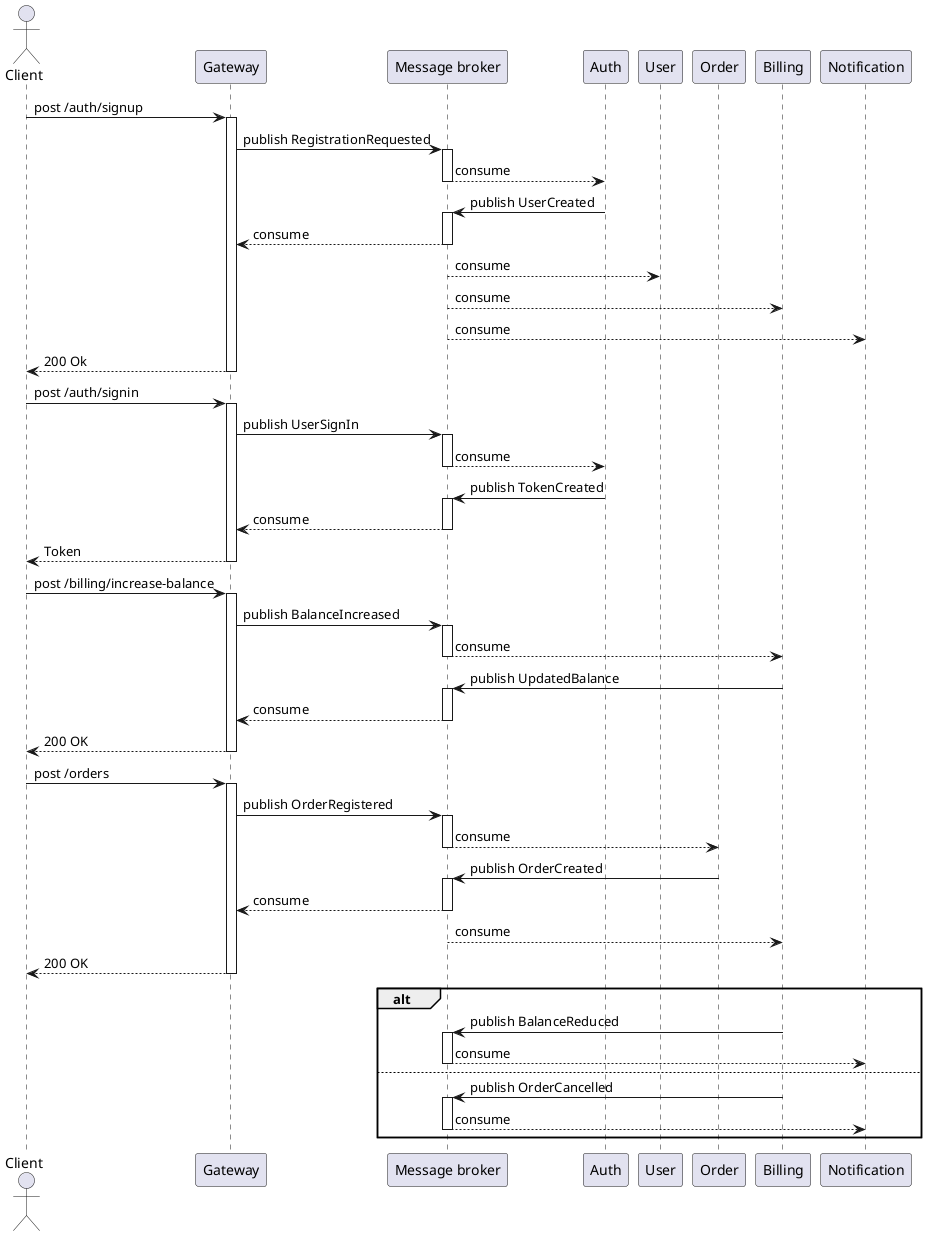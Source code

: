 @startuml
autoactivate on
actor Client
participant Gateway
participant "Message broker" as MessageBroker
participant Auth
participant User
participant Order
participant Billing
participant Notification

Client -> Gateway: post /auth/signup
    Gateway -> MessageBroker: publish RegistrationRequested
    MessageBroker --> Auth: consume
    Auth -> MessageBroker: publish UserCreated
    MessageBroker --> Gateway: consume
    MessageBroker --> User: consume
    MessageBroker --> Billing: consume
    MessageBroker --> Notification: consume
    Gateway --> Client: 200 Ok

Client -> Gateway: post /auth/signin
    Gateway -> MessageBroker: publish UserSignIn
    MessageBroker --> Auth: consume
    Auth -> MessageBroker: publish TokenCreated
    MessageBroker --> Gateway: consume
    Gateway --> Client: Token

Client -> Gateway: post /billing/increase-balance
    Gateway -> MessageBroker: publish BalanceIncreased
    MessageBroker --> Billing: consume
    Billing -> MessageBroker: publish UpdatedBalance
    MessageBroker --> Gateway: consume
    Gateway --> Client: 200 OK

Client -> Gateway: post /orders
    Gateway -> MessageBroker: publish OrderRegistered
    MessageBroker --> Order: consume
    Order -> MessageBroker: publish OrderCreated
    MessageBroker --> Gateway: consume
    MessageBroker --> Billing: consume
    Gateway --> Client: 200 OK

    alt
    Billing -> MessageBroker: publish BalanceReduced
    MessageBroker --> Notification: consume
    else
    Billing -> MessageBroker: publish OrderCancelled
    MessageBroker --> Notification: consume
    end
@enduml